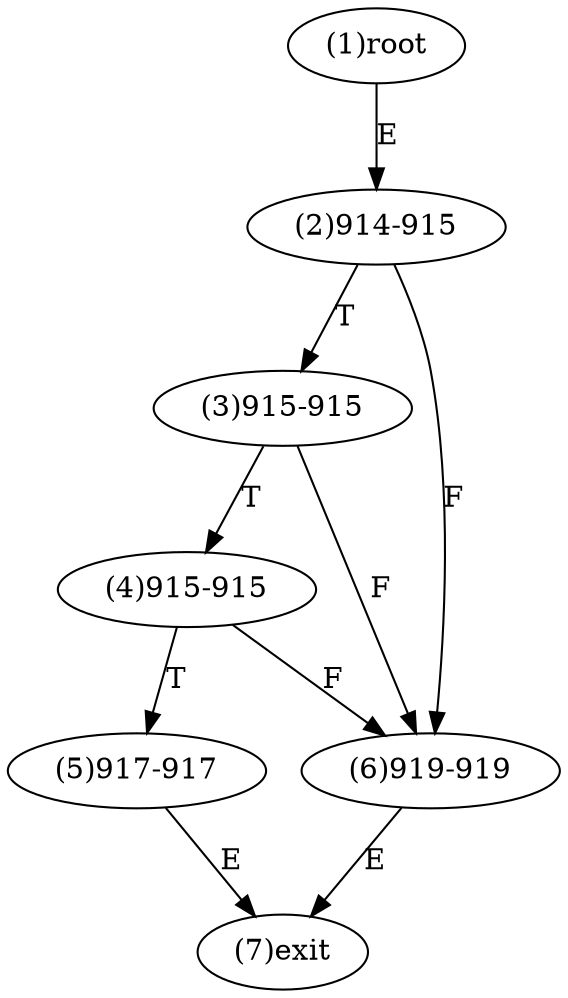 digraph "" { 
1[ label="(1)root"];
2[ label="(2)914-915"];
3[ label="(3)915-915"];
4[ label="(4)915-915"];
5[ label="(5)917-917"];
6[ label="(6)919-919"];
7[ label="(7)exit"];
1->2[ label="E"];
2->6[ label="F"];
2->3[ label="T"];
3->6[ label="F"];
3->4[ label="T"];
4->6[ label="F"];
4->5[ label="T"];
5->7[ label="E"];
6->7[ label="E"];
}